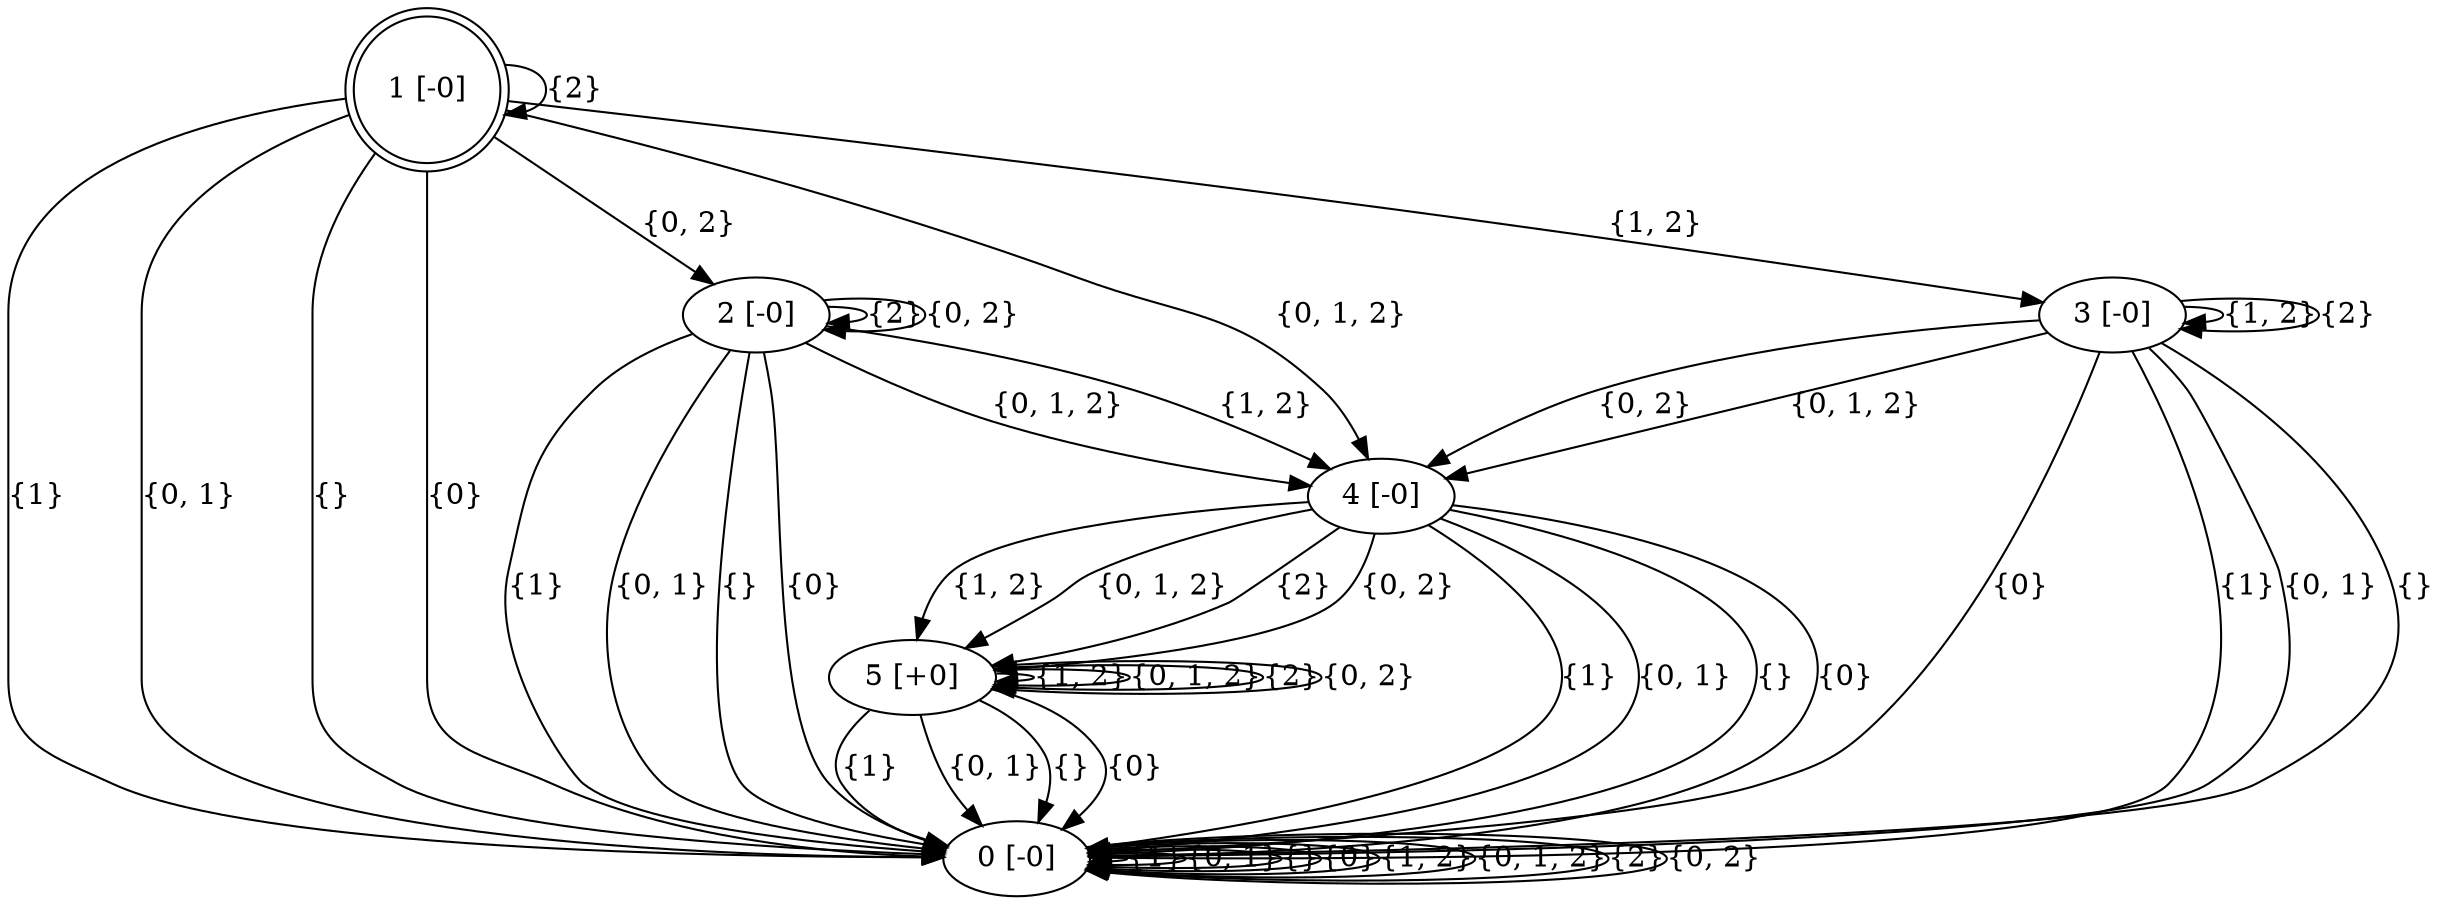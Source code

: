 digraph model {
	0 [label="0 [-0]", shape=ellipse]
	1 [label="1 [-0]", shape=doublecircle]
	2 [label="2 [-0]", shape=ellipse]
	3 [label="3 [-0]", shape=ellipse]
	4 [label="4 [-0]", shape=ellipse]
	5 [label="5 [+0]", shape=ellipse]
	0 -> 0 [label="{1}"]
	0 -> 0 [label="{0, 1}"]
	0 -> 0 [label="{}"]
	0 -> 0 [label="{0}"]
	0 -> 0 [label="{1, 2}"]
	0 -> 0 [label="{0, 1, 2}"]
	0 -> 0 [label="{2}"]
	0 -> 0 [label="{0, 2}"]
	1 -> 0 [label="{1}"]
	1 -> 0 [label="{0, 1}"]
	1 -> 0 [label="{}"]
	1 -> 0 [label="{0}"]
	1 -> 3 [label="{1, 2}"]
	1 -> 4 [label="{0, 1, 2}"]
	1 -> 1 [label="{2}"]
	1 -> 2 [label="{0, 2}"]
	2 -> 0 [label="{1}"]
	2 -> 0 [label="{0, 1}"]
	2 -> 0 [label="{}"]
	2 -> 0 [label="{0}"]
	2 -> 4 [label="{1, 2}"]
	2 -> 4 [label="{0, 1, 2}"]
	2 -> 2 [label="{2}"]
	2 -> 2 [label="{0, 2}"]
	3 -> 0 [label="{1}"]
	3 -> 0 [label="{0, 1}"]
	3 -> 0 [label="{}"]
	3 -> 0 [label="{0}"]
	3 -> 3 [label="{1, 2}"]
	3 -> 4 [label="{0, 1, 2}"]
	3 -> 3 [label="{2}"]
	3 -> 4 [label="{0, 2}"]
	4 -> 0 [label="{1}"]
	4 -> 0 [label="{0, 1}"]
	4 -> 0 [label="{}"]
	4 -> 0 [label="{0}"]
	4 -> 5 [label="{1, 2}"]
	4 -> 5 [label="{0, 1, 2}"]
	4 -> 5 [label="{2}"]
	4 -> 5 [label="{0, 2}"]
	5 -> 0 [label="{1}"]
	5 -> 0 [label="{0, 1}"]
	5 -> 0 [label="{}"]
	5 -> 0 [label="{0}"]
	5 -> 5 [label="{1, 2}"]
	5 -> 5 [label="{0, 1, 2}"]
	5 -> 5 [label="{2}"]
	5 -> 5 [label="{0, 2}"]
}
